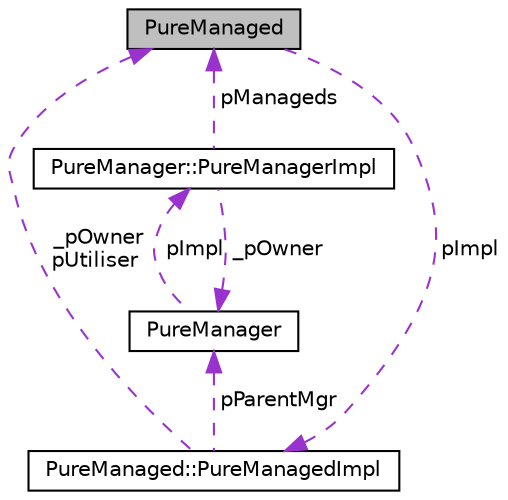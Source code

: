 digraph "PureManaged"
{
 // LATEX_PDF_SIZE
  edge [fontname="Helvetica",fontsize="10",labelfontname="Helvetica",labelfontsize="10"];
  node [fontname="Helvetica",fontsize="10",shape=record];
  Node1 [label="PureManaged",height=0.2,width=0.4,color="black", fillcolor="grey75", style="filled", fontcolor="black",tooltip="Ancestor class for managed classes."];
  Node2 -> Node1 [dir="back",color="darkorchid3",fontsize="10",style="dashed",label=" pImpl" ,fontname="Helvetica"];
  Node2 [label="PureManaged::PureManagedImpl",height=0.2,width=0.4,color="black", fillcolor="white", style="filled",URL="$class_pure_managed_1_1_pure_managed_impl.html",tooltip=" "];
  Node1 -> Node2 [dir="back",color="darkorchid3",fontsize="10",style="dashed",label=" _pOwner\npUtiliser" ,fontname="Helvetica"];
  Node3 -> Node2 [dir="back",color="darkorchid3",fontsize="10",style="dashed",label=" pParentMgr" ,fontname="Helvetica"];
  Node3 [label="PureManager",height=0.2,width=0.4,color="black", fillcolor="white", style="filled",URL="$class_pure_manager.html",tooltip="Ancestor class for manager classes."];
  Node4 -> Node3 [dir="back",color="darkorchid3",fontsize="10",style="dashed",label=" pImpl" ,fontname="Helvetica"];
  Node4 [label="PureManager::PureManagerImpl",height=0.2,width=0.4,color="black", fillcolor="white", style="filled",URL="$class_pure_manager_1_1_pure_manager_impl.html",tooltip=" "];
  Node3 -> Node4 [dir="back",color="darkorchid3",fontsize="10",style="dashed",label=" _pOwner" ,fontname="Helvetica"];
  Node1 -> Node4 [dir="back",color="darkorchid3",fontsize="10",style="dashed",label=" pManageds" ,fontname="Helvetica"];
}
